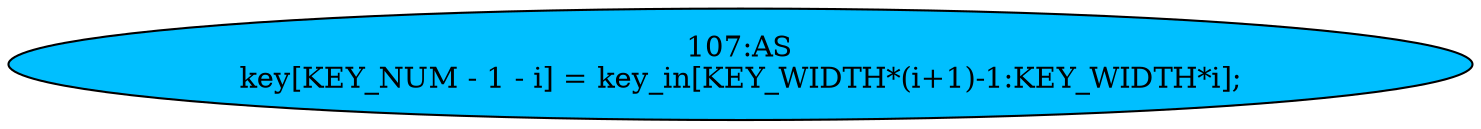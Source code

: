 strict digraph "" {
	node [label="\N"];
	"107:AS"	 [ast="<pyverilog.vparser.ast.Assign object at 0x7ff64a1d4410>",
		def_var="['key']",
		fillcolor=deepskyblue,
		label="107:AS
key[KEY_NUM - 1 - i] = key_in[KEY_WIDTH*(i+1)-1:KEY_WIDTH*i];",
		statements="[]",
		style=filled,
		typ=Assign,
		use_var="['key_in', 'KEY_WIDTH', 'i', 'KEY_WIDTH', 'i']"];
}
